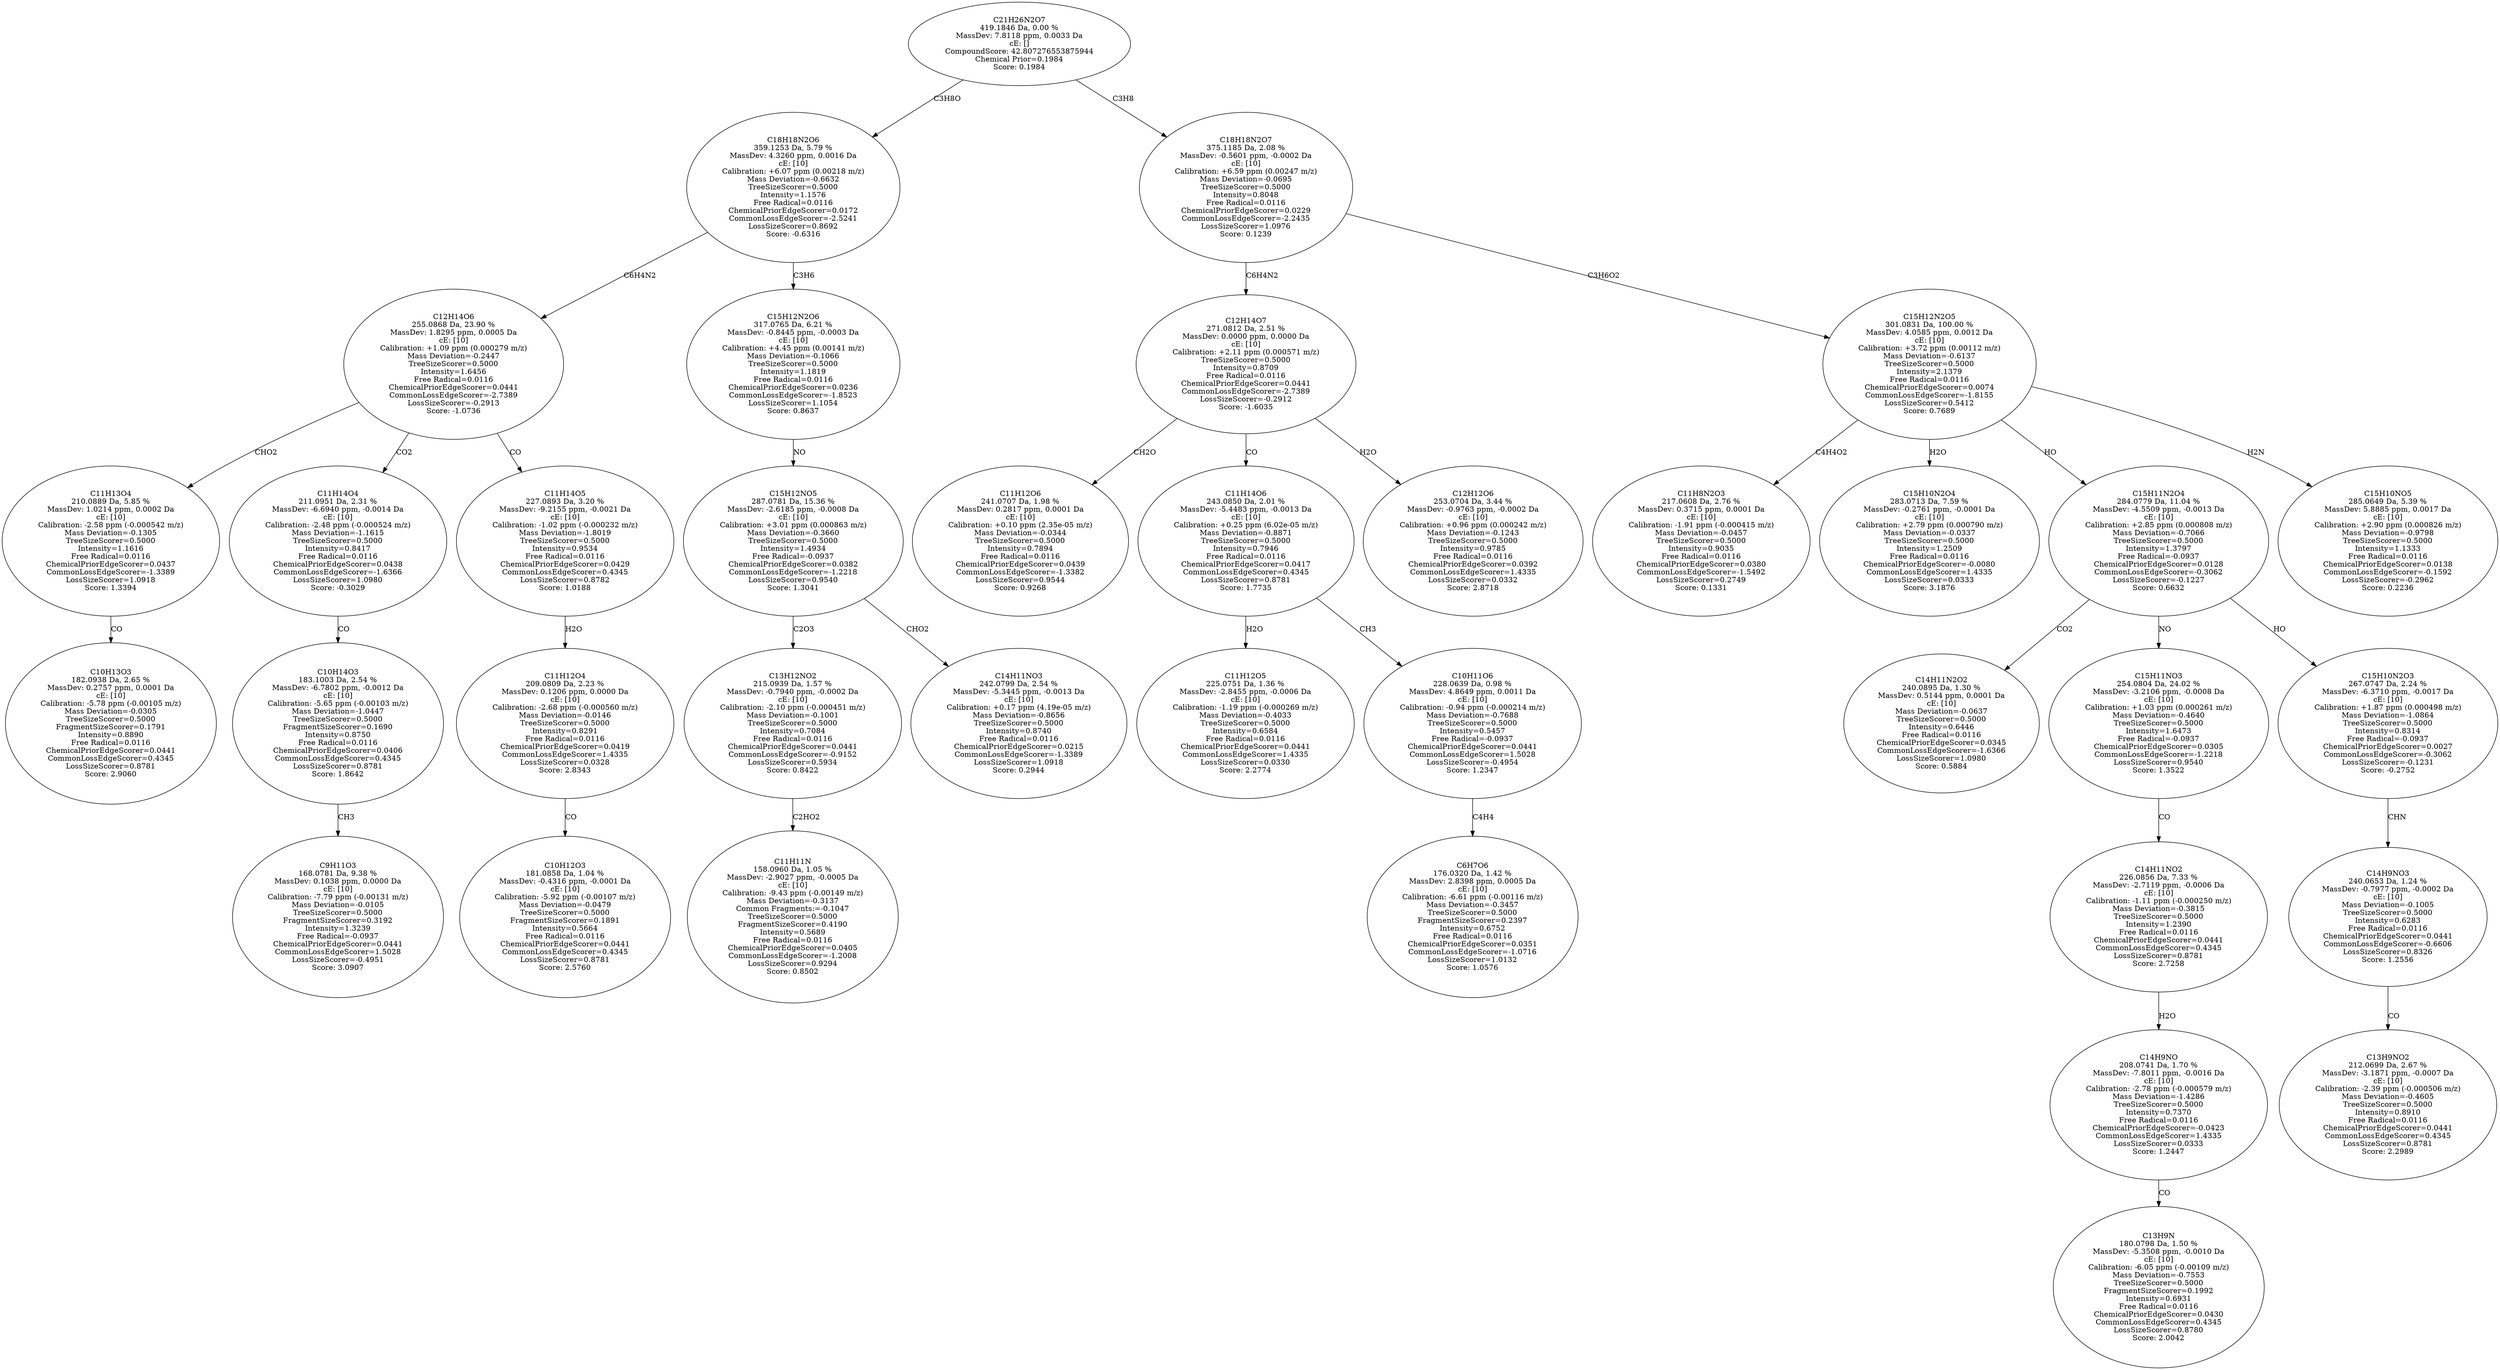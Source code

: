 strict digraph {
v1 [label="C10H13O3\n182.0938 Da, 2.65 %\nMassDev: 0.2757 ppm, 0.0001 Da\ncE: [10]\nCalibration: -5.78 ppm (-0.00105 m/z)\nMass Deviation=-0.0305\nTreeSizeScorer=0.5000\nFragmentSizeScorer=0.1791\nIntensity=0.8890\nFree Radical=0.0116\nChemicalPriorEdgeScorer=0.0441\nCommonLossEdgeScorer=0.4345\nLossSizeScorer=0.8781\nScore: 2.9060"];
v2 [label="C11H13O4\n210.0889 Da, 5.85 %\nMassDev: 1.0214 ppm, 0.0002 Da\ncE: [10]\nCalibration: -2.58 ppm (-0.000542 m/z)\nMass Deviation=-0.1305\nTreeSizeScorer=0.5000\nIntensity=1.1616\nFree Radical=0.0116\nChemicalPriorEdgeScorer=0.0437\nCommonLossEdgeScorer=-1.3389\nLossSizeScorer=1.0918\nScore: 1.3394"];
v3 [label="C9H11O3\n168.0781 Da, 9.38 %\nMassDev: 0.1038 ppm, 0.0000 Da\ncE: [10]\nCalibration: -7.79 ppm (-0.00131 m/z)\nMass Deviation=-0.0105\nTreeSizeScorer=0.5000\nFragmentSizeScorer=0.3192\nIntensity=1.3239\nFree Radical=-0.0937\nChemicalPriorEdgeScorer=0.0441\nCommonLossEdgeScorer=1.5028\nLossSizeScorer=-0.4951\nScore: 3.0907"];
v4 [label="C10H14O3\n183.1003 Da, 2.54 %\nMassDev: -6.7802 ppm, -0.0012 Da\ncE: [10]\nCalibration: -5.65 ppm (-0.00103 m/z)\nMass Deviation=-1.0447\nTreeSizeScorer=0.5000\nFragmentSizeScorer=0.1690\nIntensity=0.8750\nFree Radical=0.0116\nChemicalPriorEdgeScorer=0.0406\nCommonLossEdgeScorer=0.4345\nLossSizeScorer=0.8781\nScore: 1.8642"];
v5 [label="C11H14O4\n211.0951 Da, 2.31 %\nMassDev: -6.6940 ppm, -0.0014 Da\ncE: [10]\nCalibration: -2.48 ppm (-0.000524 m/z)\nMass Deviation=-1.1615\nTreeSizeScorer=0.5000\nIntensity=0.8417\nFree Radical=0.0116\nChemicalPriorEdgeScorer=0.0438\nCommonLossEdgeScorer=-1.6366\nLossSizeScorer=1.0980\nScore: -0.3029"];
v6 [label="C10H12O3\n181.0858 Da, 1.04 %\nMassDev: -0.4316 ppm, -0.0001 Da\ncE: [10]\nCalibration: -5.92 ppm (-0.00107 m/z)\nMass Deviation=-0.0479\nTreeSizeScorer=0.5000\nFragmentSizeScorer=0.1891\nIntensity=0.5664\nFree Radical=0.0116\nChemicalPriorEdgeScorer=0.0441\nCommonLossEdgeScorer=0.4345\nLossSizeScorer=0.8781\nScore: 2.5760"];
v7 [label="C11H12O4\n209.0809 Da, 2.23 %\nMassDev: 0.1206 ppm, 0.0000 Da\ncE: [10]\nCalibration: -2.68 ppm (-0.000560 m/z)\nMass Deviation=-0.0146\nTreeSizeScorer=0.5000\nIntensity=0.8291\nFree Radical=0.0116\nChemicalPriorEdgeScorer=0.0419\nCommonLossEdgeScorer=1.4335\nLossSizeScorer=0.0328\nScore: 2.8343"];
v8 [label="C11H14O5\n227.0893 Da, 3.20 %\nMassDev: -9.2155 ppm, -0.0021 Da\ncE: [10]\nCalibration: -1.02 ppm (-0.000232 m/z)\nMass Deviation=-1.8019\nTreeSizeScorer=0.5000\nIntensity=0.9534\nFree Radical=0.0116\nChemicalPriorEdgeScorer=0.0429\nCommonLossEdgeScorer=0.4345\nLossSizeScorer=0.8782\nScore: 1.0188"];
v9 [label="C12H14O6\n255.0868 Da, 23.90 %\nMassDev: 1.8295 ppm, 0.0005 Da\ncE: [10]\nCalibration: +1.09 ppm (0.000279 m/z)\nMass Deviation=-0.2447\nTreeSizeScorer=0.5000\nIntensity=1.6456\nFree Radical=0.0116\nChemicalPriorEdgeScorer=0.0441\nCommonLossEdgeScorer=-2.7389\nLossSizeScorer=-0.2913\nScore: -1.0736"];
v10 [label="C11H11N\n158.0960 Da, 1.05 %\nMassDev: -2.9027 ppm, -0.0005 Da\ncE: [10]\nCalibration: -9.43 ppm (-0.00149 m/z)\nMass Deviation=-0.3137\nCommon Fragments:=-0.1047\nTreeSizeScorer=0.5000\nFragmentSizeScorer=0.4190\nIntensity=0.5689\nFree Radical=0.0116\nChemicalPriorEdgeScorer=0.0405\nCommonLossEdgeScorer=-1.2008\nLossSizeScorer=0.9294\nScore: 0.8502"];
v11 [label="C13H12NO2\n215.0939 Da, 1.57 %\nMassDev: -0.7940 ppm, -0.0002 Da\ncE: [10]\nCalibration: -2.10 ppm (-0.000451 m/z)\nMass Deviation=-0.1001\nTreeSizeScorer=0.5000\nIntensity=0.7084\nFree Radical=0.0116\nChemicalPriorEdgeScorer=0.0441\nCommonLossEdgeScorer=-0.9152\nLossSizeScorer=0.5934\nScore: 0.8422"];
v12 [label="C14H11NO3\n242.0799 Da, 2.54 %\nMassDev: -5.3445 ppm, -0.0013 Da\ncE: [10]\nCalibration: +0.17 ppm (4.19e-05 m/z)\nMass Deviation=-0.8656\nTreeSizeScorer=0.5000\nIntensity=0.8740\nFree Radical=0.0116\nChemicalPriorEdgeScorer=0.0215\nCommonLossEdgeScorer=-1.3389\nLossSizeScorer=1.0918\nScore: 0.2944"];
v13 [label="C15H12NO5\n287.0781 Da, 15.36 %\nMassDev: -2.6185 ppm, -0.0008 Da\ncE: [10]\nCalibration: +3.01 ppm (0.000863 m/z)\nMass Deviation=-0.3660\nTreeSizeScorer=0.5000\nIntensity=1.4934\nFree Radical=-0.0937\nChemicalPriorEdgeScorer=0.0382\nCommonLossEdgeScorer=-1.2218\nLossSizeScorer=0.9540\nScore: 1.3041"];
v14 [label="C15H12N2O6\n317.0765 Da, 6.21 %\nMassDev: -0.8445 ppm, -0.0003 Da\ncE: [10]\nCalibration: +4.45 ppm (0.00141 m/z)\nMass Deviation=-0.1066\nTreeSizeScorer=0.5000\nIntensity=1.1819\nFree Radical=0.0116\nChemicalPriorEdgeScorer=0.0236\nCommonLossEdgeScorer=-1.8523\nLossSizeScorer=1.1054\nScore: 0.8637"];
v15 [label="C18H18N2O6\n359.1253 Da, 5.79 %\nMassDev: 4.3260 ppm, 0.0016 Da\ncE: [10]\nCalibration: +6.07 ppm (0.00218 m/z)\nMass Deviation=-0.6632\nTreeSizeScorer=0.5000\nIntensity=1.1576\nFree Radical=0.0116\nChemicalPriorEdgeScorer=0.0172\nCommonLossEdgeScorer=-2.5241\nLossSizeScorer=0.8692\nScore: -0.6316"];
v16 [label="C11H12O6\n241.0707 Da, 1.98 %\nMassDev: 0.2817 ppm, 0.0001 Da\ncE: [10]\nCalibration: +0.10 ppm (2.35e-05 m/z)\nMass Deviation=-0.0344\nTreeSizeScorer=0.5000\nIntensity=0.7894\nFree Radical=0.0116\nChemicalPriorEdgeScorer=0.0439\nCommonLossEdgeScorer=-1.3382\nLossSizeScorer=0.9544\nScore: 0.9268"];
v17 [label="C11H12O5\n225.0751 Da, 1.36 %\nMassDev: -2.8455 ppm, -0.0006 Da\ncE: [10]\nCalibration: -1.19 ppm (-0.000269 m/z)\nMass Deviation=-0.4033\nTreeSizeScorer=0.5000\nIntensity=0.6584\nFree Radical=0.0116\nChemicalPriorEdgeScorer=0.0441\nCommonLossEdgeScorer=1.4335\nLossSizeScorer=0.0330\nScore: 2.2774"];
v18 [label="C6H7O6\n176.0320 Da, 1.42 %\nMassDev: 2.8398 ppm, 0.0005 Da\ncE: [10]\nCalibration: -6.61 ppm (-0.00116 m/z)\nMass Deviation=-0.3457\nTreeSizeScorer=0.5000\nFragmentSizeScorer=0.2397\nIntensity=0.6752\nFree Radical=0.0116\nChemicalPriorEdgeScorer=0.0351\nCommonLossEdgeScorer=-1.0716\nLossSizeScorer=1.0132\nScore: 1.0576"];
v19 [label="C10H11O6\n228.0639 Da, 0.98 %\nMassDev: 4.8649 ppm, 0.0011 Da\ncE: [10]\nCalibration: -0.94 ppm (-0.000214 m/z)\nMass Deviation=-0.7688\nTreeSizeScorer=0.5000\nIntensity=0.5457\nFree Radical=-0.0937\nChemicalPriorEdgeScorer=0.0441\nCommonLossEdgeScorer=1.5028\nLossSizeScorer=-0.4954\nScore: 1.2347"];
v20 [label="C11H14O6\n243.0850 Da, 2.01 %\nMassDev: -5.4483 ppm, -0.0013 Da\ncE: [10]\nCalibration: +0.25 ppm (6.02e-05 m/z)\nMass Deviation=-0.8871\nTreeSizeScorer=0.5000\nIntensity=0.7946\nFree Radical=0.0116\nChemicalPriorEdgeScorer=0.0417\nCommonLossEdgeScorer=0.4345\nLossSizeScorer=0.8781\nScore: 1.7735"];
v21 [label="C12H12O6\n253.0704 Da, 3.44 %\nMassDev: -0.9763 ppm, -0.0002 Da\ncE: [10]\nCalibration: +0.96 ppm (0.000242 m/z)\nMass Deviation=-0.1243\nTreeSizeScorer=0.5000\nIntensity=0.9785\nFree Radical=0.0116\nChemicalPriorEdgeScorer=0.0392\nCommonLossEdgeScorer=1.4335\nLossSizeScorer=0.0332\nScore: 2.8718"];
v22 [label="C12H14O7\n271.0812 Da, 2.51 %\nMassDev: 0.0000 ppm, 0.0000 Da\ncE: [10]\nCalibration: +2.11 ppm (0.000571 m/z)\nTreeSizeScorer=0.5000\nIntensity=0.8709\nFree Radical=0.0116\nChemicalPriorEdgeScorer=0.0441\nCommonLossEdgeScorer=-2.7389\nLossSizeScorer=-0.2912\nScore: -1.6035"];
v23 [label="C11H8N2O3\n217.0608 Da, 2.76 %\nMassDev: 0.3715 ppm, 0.0001 Da\ncE: [10]\nCalibration: -1.91 ppm (-0.000415 m/z)\nMass Deviation=-0.0457\nTreeSizeScorer=0.5000\nIntensity=0.9035\nFree Radical=0.0116\nChemicalPriorEdgeScorer=0.0380\nCommonLossEdgeScorer=-1.5492\nLossSizeScorer=0.2749\nScore: 0.1331"];
v24 [label="C15H10N2O4\n283.0713 Da, 7.59 %\nMassDev: -0.2761 ppm, -0.0001 Da\ncE: [10]\nCalibration: +2.79 ppm (0.000790 m/z)\nMass Deviation=-0.0337\nTreeSizeScorer=0.5000\nIntensity=1.2509\nFree Radical=0.0116\nChemicalPriorEdgeScorer=-0.0080\nCommonLossEdgeScorer=1.4335\nLossSizeScorer=0.0333\nScore: 3.1876"];
v25 [label="C14H11N2O2\n240.0895 Da, 1.30 %\nMassDev: 0.5144 ppm, 0.0001 Da\ncE: [10]\nMass Deviation=-0.0637\nTreeSizeScorer=0.5000\nIntensity=0.6446\nFree Radical=0.0116\nChemicalPriorEdgeScorer=0.0345\nCommonLossEdgeScorer=-1.6366\nLossSizeScorer=1.0980\nScore: 0.5884"];
v26 [label="C13H9N\n180.0798 Da, 1.50 %\nMassDev: -5.3508 ppm, -0.0010 Da\ncE: [10]\nCalibration: -6.05 ppm (-0.00109 m/z)\nMass Deviation=-0.7553\nTreeSizeScorer=0.5000\nFragmentSizeScorer=0.1992\nIntensity=0.6931\nFree Radical=0.0116\nChemicalPriorEdgeScorer=0.0430\nCommonLossEdgeScorer=0.4345\nLossSizeScorer=0.8780\nScore: 2.0042"];
v27 [label="C14H9NO\n208.0741 Da, 1.70 %\nMassDev: -7.8011 ppm, -0.0016 Da\ncE: [10]\nCalibration: -2.78 ppm (-0.000579 m/z)\nMass Deviation=-1.4286\nTreeSizeScorer=0.5000\nIntensity=0.7370\nFree Radical=0.0116\nChemicalPriorEdgeScorer=-0.0423\nCommonLossEdgeScorer=1.4335\nLossSizeScorer=0.0333\nScore: 1.2447"];
v28 [label="C14H11NO2\n226.0856 Da, 7.33 %\nMassDev: -2.7119 ppm, -0.0006 Da\ncE: [10]\nCalibration: -1.11 ppm (-0.000250 m/z)\nMass Deviation=-0.3815\nTreeSizeScorer=0.5000\nIntensity=1.2390\nFree Radical=0.0116\nChemicalPriorEdgeScorer=0.0441\nCommonLossEdgeScorer=0.4345\nLossSizeScorer=0.8781\nScore: 2.7258"];
v29 [label="C15H11NO3\n254.0804 Da, 24.02 %\nMassDev: -3.2106 ppm, -0.0008 Da\ncE: [10]\nCalibration: +1.03 ppm (0.000261 m/z)\nMass Deviation=-0.4640\nTreeSizeScorer=0.5000\nIntensity=1.6473\nFree Radical=-0.0937\nChemicalPriorEdgeScorer=0.0305\nCommonLossEdgeScorer=-1.2218\nLossSizeScorer=0.9540\nScore: 1.3522"];
v30 [label="C13H9NO2\n212.0699 Da, 2.67 %\nMassDev: -3.1871 ppm, -0.0007 Da\ncE: [10]\nCalibration: -2.39 ppm (-0.000506 m/z)\nMass Deviation=-0.4605\nTreeSizeScorer=0.5000\nIntensity=0.8910\nFree Radical=0.0116\nChemicalPriorEdgeScorer=0.0441\nCommonLossEdgeScorer=0.4345\nLossSizeScorer=0.8781\nScore: 2.2989"];
v31 [label="C14H9NO3\n240.0653 Da, 1.24 %\nMassDev: -0.7977 ppm, -0.0002 Da\ncE: [10]\nMass Deviation=-0.1005\nTreeSizeScorer=0.5000\nIntensity=0.6283\nFree Radical=0.0116\nChemicalPriorEdgeScorer=0.0441\nCommonLossEdgeScorer=-0.6606\nLossSizeScorer=0.8326\nScore: 1.2556"];
v32 [label="C15H10N2O3\n267.0747 Da, 2.24 %\nMassDev: -6.3710 ppm, -0.0017 Da\ncE: [10]\nCalibration: +1.87 ppm (0.000498 m/z)\nMass Deviation=-1.0864\nTreeSizeScorer=0.5000\nIntensity=0.8314\nFree Radical=-0.0937\nChemicalPriorEdgeScorer=0.0027\nCommonLossEdgeScorer=-0.3062\nLossSizeScorer=-0.1231\nScore: -0.2752"];
v33 [label="C15H11N2O4\n284.0779 Da, 11.04 %\nMassDev: -4.5509 ppm, -0.0013 Da\ncE: [10]\nCalibration: +2.85 ppm (0.000808 m/z)\nMass Deviation=-0.7066\nTreeSizeScorer=0.5000\nIntensity=1.3797\nFree Radical=-0.0937\nChemicalPriorEdgeScorer=0.0128\nCommonLossEdgeScorer=-0.3062\nLossSizeScorer=-0.1227\nScore: 0.6632"];
v34 [label="C15H10NO5\n285.0649 Da, 5.39 %\nMassDev: 5.8885 ppm, 0.0017 Da\ncE: [10]\nCalibration: +2.90 ppm (0.000826 m/z)\nMass Deviation=-0.9798\nTreeSizeScorer=0.5000\nIntensity=1.1333\nFree Radical=0.0116\nChemicalPriorEdgeScorer=0.0138\nCommonLossEdgeScorer=-0.1592\nLossSizeScorer=-0.2962\nScore: 0.2236"];
v35 [label="C15H12N2O5\n301.0831 Da, 100.00 %\nMassDev: 4.0585 ppm, 0.0012 Da\ncE: [10]\nCalibration: +3.72 ppm (0.00112 m/z)\nMass Deviation=-0.6137\nTreeSizeScorer=0.5000\nIntensity=2.1379\nFree Radical=0.0116\nChemicalPriorEdgeScorer=0.0074\nCommonLossEdgeScorer=-1.8155\nLossSizeScorer=0.5412\nScore: 0.7689"];
v36 [label="C18H18N2O7\n375.1185 Da, 2.08 %\nMassDev: -0.5601 ppm, -0.0002 Da\ncE: [10]\nCalibration: +6.59 ppm (0.00247 m/z)\nMass Deviation=-0.0695\nTreeSizeScorer=0.5000\nIntensity=0.8048\nFree Radical=0.0116\nChemicalPriorEdgeScorer=0.0229\nCommonLossEdgeScorer=-2.2435\nLossSizeScorer=1.0976\nScore: 0.1239"];
v37 [label="C21H26N2O7\n419.1846 Da, 0.00 %\nMassDev: 7.8118 ppm, 0.0033 Da\ncE: []\nCompoundScore: 42.807276553875944\nChemical Prior=0.1984\nScore: 0.1984"];
v2 -> v1 [label="CO"];
v9 -> v2 [label="CHO2"];
v4 -> v3 [label="CH3"];
v5 -> v4 [label="CO"];
v9 -> v5 [label="CO2"];
v7 -> v6 [label="CO"];
v8 -> v7 [label="H2O"];
v9 -> v8 [label="CO"];
v15 -> v9 [label="C6H4N2"];
v11 -> v10 [label="C2HO2"];
v13 -> v11 [label="C2O3"];
v13 -> v12 [label="CHO2"];
v14 -> v13 [label="NO"];
v15 -> v14 [label="C3H6"];
v37 -> v15 [label="C3H8O"];
v22 -> v16 [label="CH2O"];
v20 -> v17 [label="H2O"];
v19 -> v18 [label="C4H4"];
v20 -> v19 [label="CH3"];
v22 -> v20 [label="CO"];
v22 -> v21 [label="H2O"];
v36 -> v22 [label="C6H4N2"];
v35 -> v23 [label="C4H4O2"];
v35 -> v24 [label="H2O"];
v33 -> v25 [label="CO2"];
v27 -> v26 [label="CO"];
v28 -> v27 [label="H2O"];
v29 -> v28 [label="CO"];
v33 -> v29 [label="NO"];
v31 -> v30 [label="CO"];
v32 -> v31 [label="CHN"];
v33 -> v32 [label="HO"];
v35 -> v33 [label="HO"];
v35 -> v34 [label="H2N"];
v36 -> v35 [label="C3H6O2"];
v37 -> v36 [label="C3H8"];
}